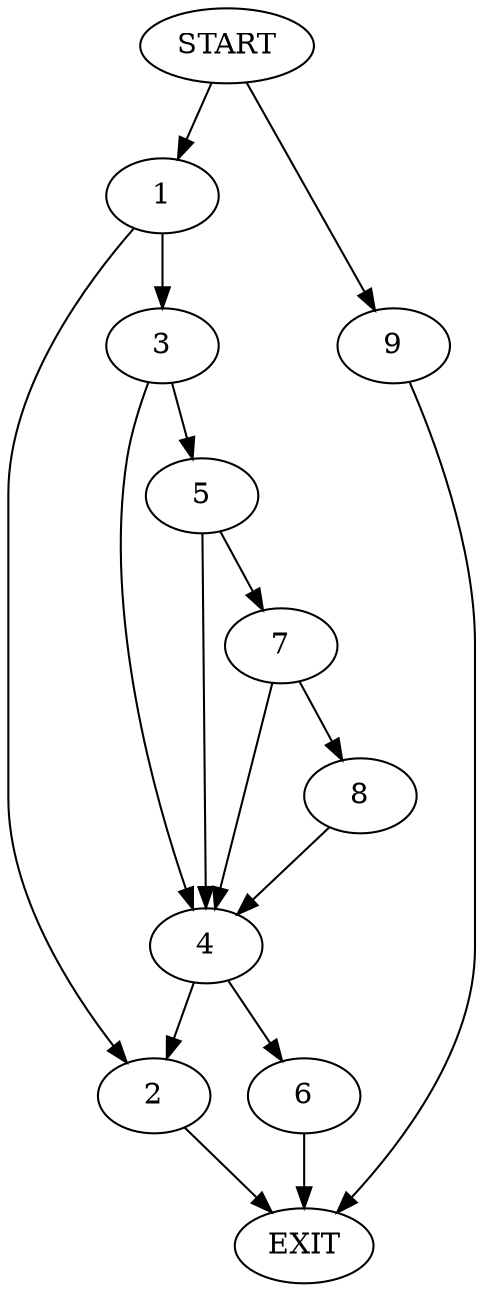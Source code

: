 digraph {
0 [label="START"]
10 [label="EXIT"]
0 -> 1
1 -> 2
1 -> 3
3 -> 4
3 -> 5
2 -> 10
4 -> 6
4 -> 2
5 -> 4
5 -> 7
7 -> 4
7 -> 8
8 -> 4
6 -> 10
0 -> 9
9 -> 10
}
